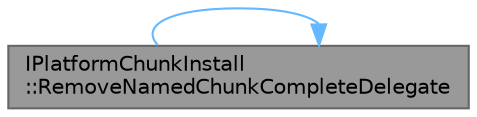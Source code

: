 digraph "IPlatformChunkInstall::RemoveNamedChunkCompleteDelegate"
{
 // INTERACTIVE_SVG=YES
 // LATEX_PDF_SIZE
  bgcolor="transparent";
  edge [fontname=Helvetica,fontsize=10,labelfontname=Helvetica,labelfontsize=10];
  node [fontname=Helvetica,fontsize=10,shape=box,height=0.2,width=0.4];
  rankdir="LR";
  Node1 [id="Node000001",label="IPlatformChunkInstall\l::RemoveNamedChunkCompleteDelegate",height=0.2,width=0.4,color="gray40", fillcolor="grey60", style="filled", fontcolor="black",tooltip="Remove a delegate callback on named chunk install completion."];
  Node1 -> Node1 [id="edge1_Node000001_Node000001",color="steelblue1",style="solid",tooltip=" "];
}
